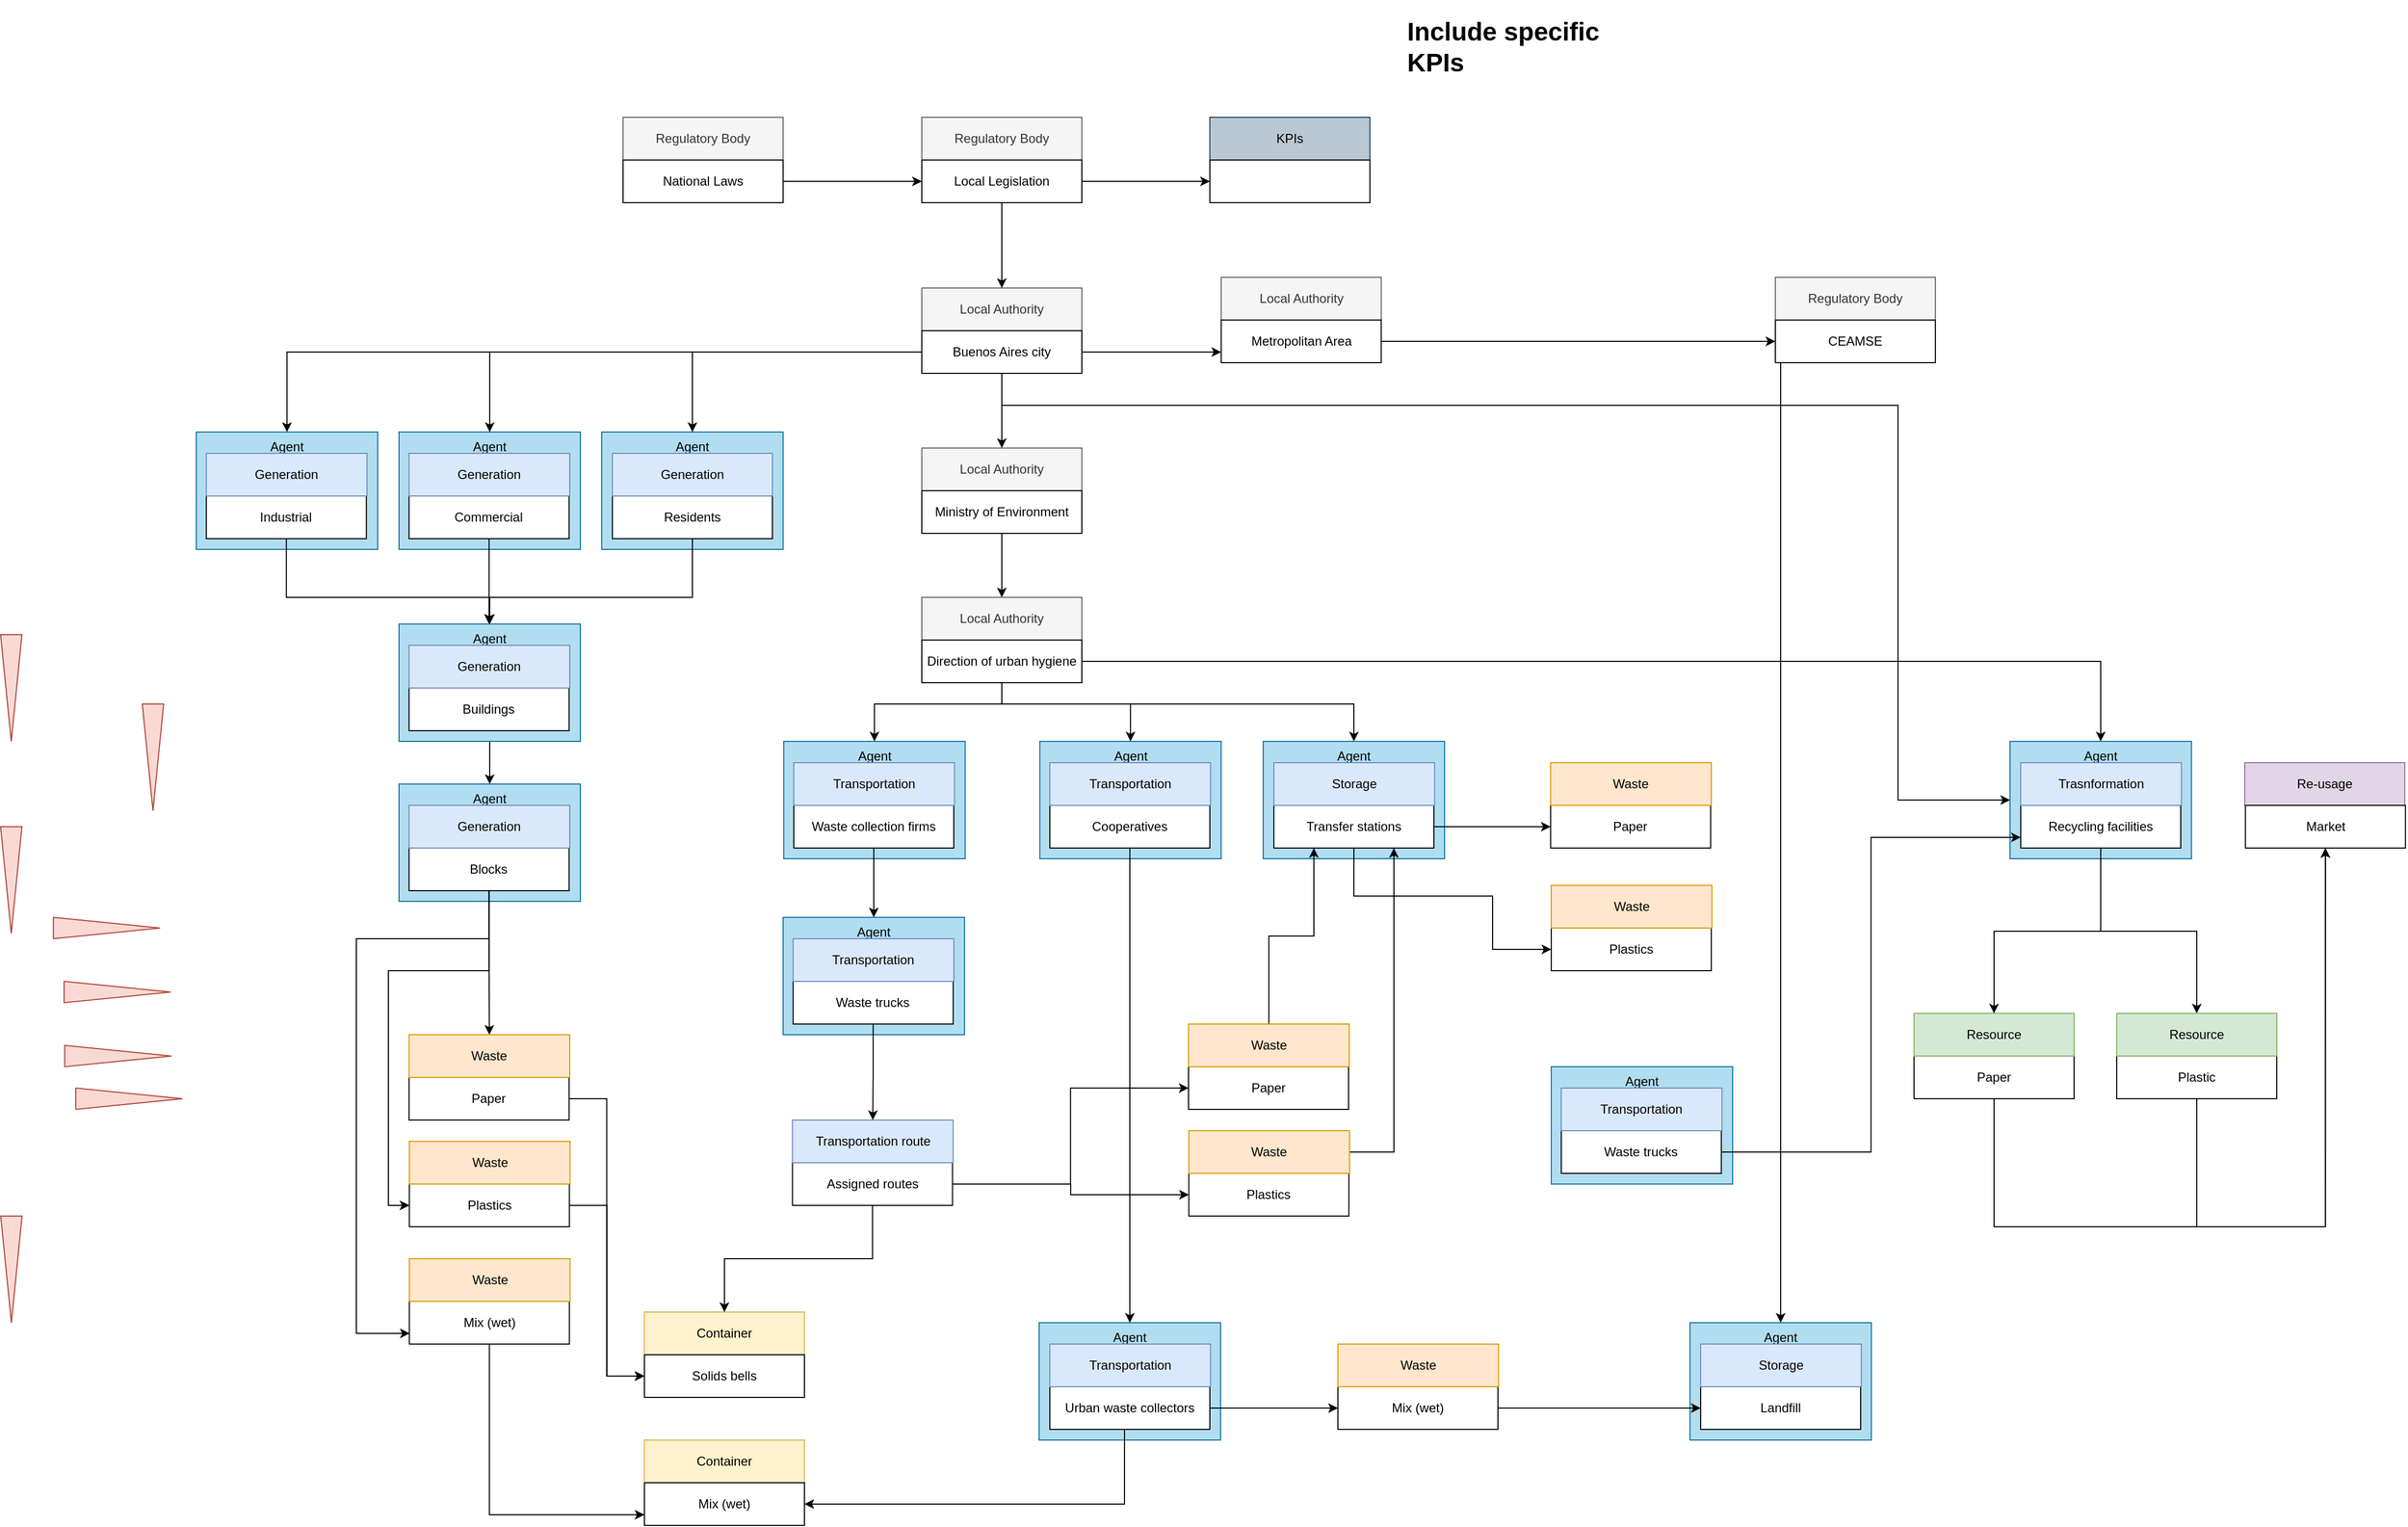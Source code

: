 <mxfile version="13.9.9" type="device"><diagram id="C5RBs43oDa-KdzZeNtuy" name="Urban Pickers"><mxGraphModel dx="4147" dy="2889" grid="1" gridSize="10" guides="1" tooltips="1" connect="1" arrows="1" fold="1" page="1" pageScale="1" pageWidth="827" pageHeight="1169" math="0" shadow="0"><root><mxCell id="WIyWlLk6GJQsqaUBKTNV-0"/><mxCell id="WIyWlLk6GJQsqaUBKTNV-1" parent="WIyWlLk6GJQsqaUBKTNV-0"/><mxCell id="i1EHmoG-9ypWkOmckX31-92" value="Agent" style="rounded=0;whiteSpace=wrap;html=1;fillColor=#b1ddf0;strokeColor=#10739e;verticalAlign=top;" parent="WIyWlLk6GJQsqaUBKTNV-1" vertex="1"><mxGeometry x="-90" y="-645" width="170" height="110" as="geometry"/></mxCell><mxCell id="i1EHmoG-9ypWkOmckX31-91" value="Agent" style="rounded=0;whiteSpace=wrap;html=1;fillColor=#b1ddf0;strokeColor=#10739e;verticalAlign=top;" parent="WIyWlLk6GJQsqaUBKTNV-1" vertex="1"><mxGeometry x="-280" y="-645" width="170" height="110" as="geometry"/></mxCell><mxCell id="i1EHmoG-9ypWkOmckX31-54" value="" style="group" parent="WIyWlLk6GJQsqaUBKTNV-1" vertex="1" connectable="0"><mxGeometry x="210" y="-940" width="160" height="80" as="geometry"/></mxCell><mxCell id="i1EHmoG-9ypWkOmckX31-49" value="Regulatory Body" style="rounded=0;whiteSpace=wrap;html=1;fillColor=#f5f5f5;strokeColor=#666666;fontColor=#333333;" parent="i1EHmoG-9ypWkOmckX31-54" vertex="1"><mxGeometry width="150" height="40" as="geometry"/></mxCell><mxCell id="i1EHmoG-9ypWkOmckX31-51" value="Local Legislation" style="rounded=0;whiteSpace=wrap;html=1;" parent="i1EHmoG-9ypWkOmckX31-54" vertex="1"><mxGeometry y="40" width="150" height="40" as="geometry"/></mxCell><mxCell id="i1EHmoG-9ypWkOmckX31-55" value="Local Authority" style="rounded=0;whiteSpace=wrap;html=1;fillColor=#f5f5f5;strokeColor=#666666;fontColor=#333333;" parent="WIyWlLk6GJQsqaUBKTNV-1" vertex="1"><mxGeometry x="210" y="-780" width="150" height="40" as="geometry"/></mxCell><mxCell id="i1EHmoG-9ypWkOmckX31-77" style="edgeStyle=orthogonalEdgeStyle;rounded=0;orthogonalLoop=1;jettySize=auto;html=1;entryX=0;entryY=0.75;entryDx=0;entryDy=0;" parent="WIyWlLk6GJQsqaUBKTNV-1" source="i1EHmoG-9ypWkOmckX31-56" target="i1EHmoG-9ypWkOmckX31-73" edge="1"><mxGeometry relative="1" as="geometry"/></mxCell><mxCell id="i1EHmoG-9ypWkOmckX31-79" style="edgeStyle=orthogonalEdgeStyle;rounded=0;orthogonalLoop=1;jettySize=auto;html=1;" parent="WIyWlLk6GJQsqaUBKTNV-1" source="i1EHmoG-9ypWkOmckX31-56" target="i1EHmoG-9ypWkOmckX31-68" edge="1"><mxGeometry relative="1" as="geometry"/></mxCell><mxCell id="i1EHmoG-9ypWkOmckX31-109" style="edgeStyle=orthogonalEdgeStyle;rounded=0;orthogonalLoop=1;jettySize=auto;html=1;entryX=0.5;entryY=0;entryDx=0;entryDy=0;" parent="WIyWlLk6GJQsqaUBKTNV-1" source="i1EHmoG-9ypWkOmckX31-56" target="i1EHmoG-9ypWkOmckX31-93" edge="1"><mxGeometry relative="1" as="geometry"/></mxCell><mxCell id="i1EHmoG-9ypWkOmckX31-110" style="edgeStyle=orthogonalEdgeStyle;rounded=0;orthogonalLoop=1;jettySize=auto;html=1;entryX=0.5;entryY=0;entryDx=0;entryDy=0;" parent="WIyWlLk6GJQsqaUBKTNV-1" source="i1EHmoG-9ypWkOmckX31-56" target="i1EHmoG-9ypWkOmckX31-91" edge="1"><mxGeometry relative="1" as="geometry"/></mxCell><mxCell id="i1EHmoG-9ypWkOmckX31-111" style="edgeStyle=orthogonalEdgeStyle;rounded=0;orthogonalLoop=1;jettySize=auto;html=1;entryX=0.5;entryY=0;entryDx=0;entryDy=0;" parent="WIyWlLk6GJQsqaUBKTNV-1" source="i1EHmoG-9ypWkOmckX31-56" target="i1EHmoG-9ypWkOmckX31-92" edge="1"><mxGeometry relative="1" as="geometry"/></mxCell><mxCell id="i1EHmoG-9ypWkOmckX31-236" style="edgeStyle=orthogonalEdgeStyle;rounded=0;orthogonalLoop=1;jettySize=auto;html=1;" parent="WIyWlLk6GJQsqaUBKTNV-1" source="i1EHmoG-9ypWkOmckX31-56" target="i1EHmoG-9ypWkOmckX31-170" edge="1"><mxGeometry relative="1" as="geometry"><Array as="points"><mxPoint x="285" y="-670"/><mxPoint x="1125" y="-670"/></Array></mxGeometry></mxCell><mxCell id="i1EHmoG-9ypWkOmckX31-56" value="Buenos Aires city" style="rounded=0;whiteSpace=wrap;html=1;" parent="WIyWlLk6GJQsqaUBKTNV-1" vertex="1"><mxGeometry x="210" y="-740" width="150" height="40" as="geometry"/></mxCell><mxCell id="i1EHmoG-9ypWkOmckX31-57" value="" style="group" parent="WIyWlLk6GJQsqaUBKTNV-1" vertex="1" connectable="0"><mxGeometry x="-70" y="-940" width="150" height="80" as="geometry"/></mxCell><mxCell id="i1EHmoG-9ypWkOmckX31-52" value="Regulatory Body" style="rounded=0;whiteSpace=wrap;html=1;fillColor=#f5f5f5;strokeColor=#666666;fontColor=#333333;" parent="i1EHmoG-9ypWkOmckX31-57" vertex="1"><mxGeometry width="150" height="40" as="geometry"/></mxCell><mxCell id="i1EHmoG-9ypWkOmckX31-53" value="National Laws" style="rounded=0;whiteSpace=wrap;html=1;" parent="i1EHmoG-9ypWkOmckX31-57" vertex="1"><mxGeometry y="40" width="150" height="40" as="geometry"/></mxCell><mxCell id="i1EHmoG-9ypWkOmckX31-59" value="KPIs" style="rounded=0;whiteSpace=wrap;html=1;fillColor=#bac8d3;strokeColor=#23445d;" parent="WIyWlLk6GJQsqaUBKTNV-1" vertex="1"><mxGeometry x="480" y="-940" width="150" height="40" as="geometry"/></mxCell><mxCell id="i1EHmoG-9ypWkOmckX31-60" value="" style="rounded=0;whiteSpace=wrap;html=1;" parent="WIyWlLk6GJQsqaUBKTNV-1" vertex="1"><mxGeometry x="480" y="-900" width="150" height="40" as="geometry"/></mxCell><mxCell id="i1EHmoG-9ypWkOmckX31-64" style="edgeStyle=orthogonalEdgeStyle;rounded=0;orthogonalLoop=1;jettySize=auto;html=1;" parent="WIyWlLk6GJQsqaUBKTNV-1" source="i1EHmoG-9ypWkOmckX31-53" target="i1EHmoG-9ypWkOmckX31-51" edge="1"><mxGeometry relative="1" as="geometry"/></mxCell><mxCell id="i1EHmoG-9ypWkOmckX31-66" style="edgeStyle=orthogonalEdgeStyle;rounded=0;orthogonalLoop=1;jettySize=auto;html=1;" parent="WIyWlLk6GJQsqaUBKTNV-1" source="i1EHmoG-9ypWkOmckX31-51" target="i1EHmoG-9ypWkOmckX31-60" edge="1"><mxGeometry relative="1" as="geometry"/></mxCell><mxCell id="i1EHmoG-9ypWkOmckX31-67" style="edgeStyle=orthogonalEdgeStyle;rounded=0;orthogonalLoop=1;jettySize=auto;html=1;" parent="WIyWlLk6GJQsqaUBKTNV-1" source="i1EHmoG-9ypWkOmckX31-51" target="i1EHmoG-9ypWkOmckX31-55" edge="1"><mxGeometry relative="1" as="geometry"/></mxCell><mxCell id="i1EHmoG-9ypWkOmckX31-68" value="Local Authority" style="rounded=0;whiteSpace=wrap;html=1;fillColor=#f5f5f5;strokeColor=#666666;fontColor=#333333;" parent="WIyWlLk6GJQsqaUBKTNV-1" vertex="1"><mxGeometry x="210" y="-630" width="150" height="40" as="geometry"/></mxCell><mxCell id="i1EHmoG-9ypWkOmckX31-80" style="edgeStyle=orthogonalEdgeStyle;rounded=0;orthogonalLoop=1;jettySize=auto;html=1;exitX=0.5;exitY=1;exitDx=0;exitDy=0;" parent="WIyWlLk6GJQsqaUBKTNV-1" source="i1EHmoG-9ypWkOmckX31-69" target="i1EHmoG-9ypWkOmckX31-70" edge="1"><mxGeometry relative="1" as="geometry"/></mxCell><mxCell id="i1EHmoG-9ypWkOmckX31-69" value="Ministry of Environment" style="rounded=0;whiteSpace=wrap;html=1;" parent="WIyWlLk6GJQsqaUBKTNV-1" vertex="1"><mxGeometry x="210" y="-590" width="150" height="40" as="geometry"/></mxCell><mxCell id="i1EHmoG-9ypWkOmckX31-70" value="Local Authority" style="rounded=0;whiteSpace=wrap;html=1;fillColor=#f5f5f5;strokeColor=#666666;fontColor=#333333;" parent="WIyWlLk6GJQsqaUBKTNV-1" vertex="1"><mxGeometry x="210" y="-490" width="150" height="40" as="geometry"/></mxCell><mxCell id="i1EHmoG-9ypWkOmckX31-118" style="edgeStyle=orthogonalEdgeStyle;rounded=0;orthogonalLoop=1;jettySize=auto;html=1;entryX=0.5;entryY=0;entryDx=0;entryDy=0;" parent="WIyWlLk6GJQsqaUBKTNV-1" source="i1EHmoG-9ypWkOmckX31-71" target="i1EHmoG-9ypWkOmckX31-112" edge="1"><mxGeometry relative="1" as="geometry"><Array as="points"><mxPoint x="285" y="-390"/><mxPoint x="406" y="-390"/></Array></mxGeometry></mxCell><mxCell id="i1EHmoG-9ypWkOmckX31-119" style="edgeStyle=orthogonalEdgeStyle;rounded=0;orthogonalLoop=1;jettySize=auto;html=1;entryX=0.5;entryY=0;entryDx=0;entryDy=0;" parent="WIyWlLk6GJQsqaUBKTNV-1" source="i1EHmoG-9ypWkOmckX31-71" target="i1EHmoG-9ypWkOmckX31-115" edge="1"><mxGeometry relative="1" as="geometry"><Array as="points"><mxPoint x="285" y="-390"/><mxPoint x="166" y="-390"/></Array></mxGeometry></mxCell><mxCell id="i1EHmoG-9ypWkOmckX31-169" style="edgeStyle=orthogonalEdgeStyle;rounded=0;orthogonalLoop=1;jettySize=auto;html=1;" parent="WIyWlLk6GJQsqaUBKTNV-1" source="i1EHmoG-9ypWkOmckX31-71" target="i1EHmoG-9ypWkOmckX31-166" edge="1"><mxGeometry relative="1" as="geometry"><Array as="points"><mxPoint x="285" y="-390"/><mxPoint x="615" y="-390"/></Array></mxGeometry></mxCell><mxCell id="i1EHmoG-9ypWkOmckX31-238" style="edgeStyle=orthogonalEdgeStyle;rounded=0;orthogonalLoop=1;jettySize=auto;html=1;" parent="WIyWlLk6GJQsqaUBKTNV-1" source="i1EHmoG-9ypWkOmckX31-71" target="i1EHmoG-9ypWkOmckX31-170" edge="1"><mxGeometry relative="1" as="geometry"/></mxCell><mxCell id="i1EHmoG-9ypWkOmckX31-71" value="Direction of urban hygiene" style="rounded=0;whiteSpace=wrap;html=1;" parent="WIyWlLk6GJQsqaUBKTNV-1" vertex="1"><mxGeometry x="210" y="-450" width="150" height="40" as="geometry"/></mxCell><mxCell id="i1EHmoG-9ypWkOmckX31-72" value="Local Authority" style="rounded=0;whiteSpace=wrap;html=1;fillColor=#f5f5f5;strokeColor=#666666;fontColor=#333333;" parent="WIyWlLk6GJQsqaUBKTNV-1" vertex="1"><mxGeometry x="490.62" y="-790" width="150" height="40" as="geometry"/></mxCell><mxCell id="i1EHmoG-9ypWkOmckX31-203" style="edgeStyle=orthogonalEdgeStyle;rounded=0;orthogonalLoop=1;jettySize=auto;html=1;entryX=0;entryY=0.5;entryDx=0;entryDy=0;" parent="WIyWlLk6GJQsqaUBKTNV-1" source="i1EHmoG-9ypWkOmckX31-73" target="i1EHmoG-9ypWkOmckX31-76" edge="1"><mxGeometry relative="1" as="geometry"/></mxCell><mxCell id="i1EHmoG-9ypWkOmckX31-73" value="Metropolitan Area" style="rounded=0;whiteSpace=wrap;html=1;" parent="WIyWlLk6GJQsqaUBKTNV-1" vertex="1"><mxGeometry x="490.62" y="-750" width="150" height="40" as="geometry"/></mxCell><mxCell id="i1EHmoG-9ypWkOmckX31-74" value="" style="group" parent="WIyWlLk6GJQsqaUBKTNV-1" vertex="1" connectable="0"><mxGeometry x="1010" y="-790" width="150" height="80" as="geometry"/></mxCell><mxCell id="i1EHmoG-9ypWkOmckX31-75" value="Regulatory Body" style="rounded=0;whiteSpace=wrap;html=1;fillColor=#f5f5f5;strokeColor=#666666;fontColor=#333333;" parent="i1EHmoG-9ypWkOmckX31-74" vertex="1"><mxGeometry width="150" height="40" as="geometry"/></mxCell><mxCell id="i1EHmoG-9ypWkOmckX31-76" value="CEAMSE" style="rounded=0;whiteSpace=wrap;html=1;" parent="i1EHmoG-9ypWkOmckX31-74" vertex="1"><mxGeometry y="40" width="150" height="40" as="geometry"/></mxCell><mxCell id="i1EHmoG-9ypWkOmckX31-140" style="edgeStyle=orthogonalEdgeStyle;rounded=0;orthogonalLoop=1;jettySize=auto;html=1;" parent="WIyWlLk6GJQsqaUBKTNV-1" source="i1EHmoG-9ypWkOmckX31-83" target="i1EHmoG-9ypWkOmckX31-96" edge="1"><mxGeometry relative="1" as="geometry"><Array as="points"><mxPoint x="-5" y="-490"/><mxPoint x="-195" y="-490"/></Array></mxGeometry></mxCell><mxCell id="i1EHmoG-9ypWkOmckX31-83" value="Residents" style="rounded=0;whiteSpace=wrap;html=1;" parent="WIyWlLk6GJQsqaUBKTNV-1" vertex="1"><mxGeometry x="-80" y="-585" width="150" height="40" as="geometry"/></mxCell><mxCell id="i1EHmoG-9ypWkOmckX31-82" value="Generation" style="rounded=0;whiteSpace=wrap;html=1;fillColor=#dae8fc;strokeColor=#6c8ebf;" parent="WIyWlLk6GJQsqaUBKTNV-1" vertex="1"><mxGeometry x="-80" y="-625" width="150" height="40" as="geometry"/></mxCell><mxCell id="i1EHmoG-9ypWkOmckX31-106" style="edgeStyle=orthogonalEdgeStyle;rounded=0;orthogonalLoop=1;jettySize=auto;html=1;" parent="WIyWlLk6GJQsqaUBKTNV-1" source="i1EHmoG-9ypWkOmckX31-89" edge="1"><mxGeometry relative="1" as="geometry"><mxPoint x="-195.62" y="-465" as="targetPoint"/></mxGeometry></mxCell><mxCell id="i1EHmoG-9ypWkOmckX31-89" value="Commercial" style="rounded=0;whiteSpace=wrap;html=1;" parent="WIyWlLk6GJQsqaUBKTNV-1" vertex="1"><mxGeometry x="-270.62" y="-585" width="150" height="40" as="geometry"/></mxCell><mxCell id="i1EHmoG-9ypWkOmckX31-90" value="Generation" style="rounded=0;whiteSpace=wrap;html=1;fillColor=#dae8fc;strokeColor=#6c8ebf;" parent="WIyWlLk6GJQsqaUBKTNV-1" vertex="1"><mxGeometry x="-270.62" y="-625" width="150.62" height="40" as="geometry"/></mxCell><mxCell id="i1EHmoG-9ypWkOmckX31-93" value="Agent" style="rounded=0;whiteSpace=wrap;html=1;fillColor=#b1ddf0;strokeColor=#10739e;verticalAlign=top;" parent="WIyWlLk6GJQsqaUBKTNV-1" vertex="1"><mxGeometry x="-470" y="-645" width="170" height="110" as="geometry"/></mxCell><mxCell id="i1EHmoG-9ypWkOmckX31-102" style="edgeStyle=orthogonalEdgeStyle;rounded=0;orthogonalLoop=1;jettySize=auto;html=1;entryX=0.5;entryY=0;entryDx=0;entryDy=0;" parent="WIyWlLk6GJQsqaUBKTNV-1" source="i1EHmoG-9ypWkOmckX31-94" target="i1EHmoG-9ypWkOmckX31-96" edge="1"><mxGeometry relative="1" as="geometry"><Array as="points"><mxPoint x="-386" y="-490"/><mxPoint x="-195" y="-490"/></Array></mxGeometry></mxCell><mxCell id="i1EHmoG-9ypWkOmckX31-94" value="Industrial" style="rounded=0;whiteSpace=wrap;html=1;" parent="WIyWlLk6GJQsqaUBKTNV-1" vertex="1"><mxGeometry x="-460.62" y="-585" width="150" height="40" as="geometry"/></mxCell><mxCell id="i1EHmoG-9ypWkOmckX31-95" value="Generation" style="rounded=0;whiteSpace=wrap;html=1;fillColor=#dae8fc;strokeColor=#6c8ebf;" parent="WIyWlLk6GJQsqaUBKTNV-1" vertex="1"><mxGeometry x="-460.62" y="-625" width="150.62" height="40" as="geometry"/></mxCell><mxCell id="i1EHmoG-9ypWkOmckX31-142" style="edgeStyle=orthogonalEdgeStyle;rounded=0;orthogonalLoop=1;jettySize=auto;html=1;exitX=0.5;exitY=1;exitDx=0;exitDy=0;entryX=0.5;entryY=0;entryDx=0;entryDy=0;" parent="WIyWlLk6GJQsqaUBKTNV-1" source="i1EHmoG-9ypWkOmckX31-96" target="i1EHmoG-9ypWkOmckX31-99" edge="1"><mxGeometry relative="1" as="geometry"/></mxCell><mxCell id="i1EHmoG-9ypWkOmckX31-96" value="Agent" style="rounded=0;whiteSpace=wrap;html=1;fillColor=#b1ddf0;strokeColor=#10739e;verticalAlign=top;" parent="WIyWlLk6GJQsqaUBKTNV-1" vertex="1"><mxGeometry x="-280" y="-465" width="170" height="110" as="geometry"/></mxCell><mxCell id="i1EHmoG-9ypWkOmckX31-97" value="Buildings" style="rounded=0;whiteSpace=wrap;html=1;" parent="WIyWlLk6GJQsqaUBKTNV-1" vertex="1"><mxGeometry x="-270.62" y="-405" width="150" height="40" as="geometry"/></mxCell><mxCell id="i1EHmoG-9ypWkOmckX31-98" value="Generation" style="rounded=0;whiteSpace=wrap;html=1;fillColor=#dae8fc;strokeColor=#6c8ebf;" parent="WIyWlLk6GJQsqaUBKTNV-1" vertex="1"><mxGeometry x="-270.62" y="-445" width="150.62" height="40" as="geometry"/></mxCell><mxCell id="i1EHmoG-9ypWkOmckX31-99" value="Agent" style="rounded=0;whiteSpace=wrap;html=1;fillColor=#b1ddf0;strokeColor=#10739e;verticalAlign=top;" parent="WIyWlLk6GJQsqaUBKTNV-1" vertex="1"><mxGeometry x="-280" y="-315" width="170" height="110" as="geometry"/></mxCell><mxCell id="NNmicZK73zAmZ2LH2pjh-3" style="edgeStyle=orthogonalEdgeStyle;rounded=0;orthogonalLoop=1;jettySize=auto;html=1;entryX=0.5;entryY=0;entryDx=0;entryDy=0;" parent="WIyWlLk6GJQsqaUBKTNV-1" source="i1EHmoG-9ypWkOmckX31-100" target="i1EHmoG-9ypWkOmckX31-123" edge="1"><mxGeometry relative="1" as="geometry"/></mxCell><mxCell id="NNmicZK73zAmZ2LH2pjh-4" style="edgeStyle=orthogonalEdgeStyle;rounded=0;orthogonalLoop=1;jettySize=auto;html=1;entryX=0;entryY=0.5;entryDx=0;entryDy=0;" parent="WIyWlLk6GJQsqaUBKTNV-1" source="i1EHmoG-9ypWkOmckX31-100" target="i1EHmoG-9ypWkOmckX31-124" edge="1"><mxGeometry relative="1" as="geometry"><Array as="points"><mxPoint x="-195" y="-140"/><mxPoint x="-290" y="-140"/><mxPoint x="-290" y="80"/></Array></mxGeometry></mxCell><mxCell id="NNmicZK73zAmZ2LH2pjh-5" style="edgeStyle=orthogonalEdgeStyle;rounded=0;orthogonalLoop=1;jettySize=auto;html=1;entryX=0;entryY=0.25;entryDx=0;entryDy=0;" parent="WIyWlLk6GJQsqaUBKTNV-1" source="i1EHmoG-9ypWkOmckX31-100" target="i1EHmoG-9ypWkOmckX31-250" edge="1"><mxGeometry relative="1" as="geometry"><mxPoint x="-320" y="150" as="targetPoint"/><Array as="points"><mxPoint x="-195" y="-170"/><mxPoint x="-320" y="-170"/><mxPoint x="-320" y="200"/></Array></mxGeometry></mxCell><mxCell id="i1EHmoG-9ypWkOmckX31-100" value="Blocks" style="rounded=0;whiteSpace=wrap;html=1;" parent="WIyWlLk6GJQsqaUBKTNV-1" vertex="1"><mxGeometry x="-270.62" y="-255" width="150" height="40" as="geometry"/></mxCell><mxCell id="i1EHmoG-9ypWkOmckX31-101" value="Generation" style="rounded=0;whiteSpace=wrap;html=1;fillColor=#dae8fc;strokeColor=#6c8ebf;" parent="WIyWlLk6GJQsqaUBKTNV-1" vertex="1"><mxGeometry x="-270.62" y="-295" width="150.62" height="40" as="geometry"/></mxCell><mxCell id="i1EHmoG-9ypWkOmckX31-112" value="Agent" style="rounded=0;whiteSpace=wrap;html=1;fillColor=#b1ddf0;strokeColor=#10739e;verticalAlign=top;" parent="WIyWlLk6GJQsqaUBKTNV-1" vertex="1"><mxGeometry x="320.62" y="-355" width="170" height="110" as="geometry"/></mxCell><mxCell id="i1EHmoG-9ypWkOmckX31-144" style="edgeStyle=orthogonalEdgeStyle;rounded=0;orthogonalLoop=1;jettySize=auto;html=1;exitX=0.5;exitY=1;exitDx=0;exitDy=0;" parent="WIyWlLk6GJQsqaUBKTNV-1" source="i1EHmoG-9ypWkOmckX31-113" target="i1EHmoG-9ypWkOmckX31-133" edge="1"><mxGeometry relative="1" as="geometry"><mxPoint x="404.977" y="-200" as="targetPoint"/></mxGeometry></mxCell><mxCell id="i1EHmoG-9ypWkOmckX31-113" value="Cooperatives" style="rounded=0;whiteSpace=wrap;html=1;" parent="WIyWlLk6GJQsqaUBKTNV-1" vertex="1"><mxGeometry x="330" y="-295" width="150" height="40" as="geometry"/></mxCell><mxCell id="i1EHmoG-9ypWkOmckX31-114" value="Transportation" style="rounded=0;whiteSpace=wrap;html=1;fillColor=#dae8fc;strokeColor=#6c8ebf;" parent="WIyWlLk6GJQsqaUBKTNV-1" vertex="1"><mxGeometry x="330" y="-335" width="150.62" height="40" as="geometry"/></mxCell><mxCell id="i1EHmoG-9ypWkOmckX31-115" value="Agent" style="rounded=0;whiteSpace=wrap;html=1;fillColor=#b1ddf0;strokeColor=#10739e;verticalAlign=top;" parent="WIyWlLk6GJQsqaUBKTNV-1" vertex="1"><mxGeometry x="80.62" y="-355" width="170" height="110" as="geometry"/></mxCell><mxCell id="i1EHmoG-9ypWkOmckX31-161" style="edgeStyle=orthogonalEdgeStyle;rounded=0;orthogonalLoop=1;jettySize=auto;html=1;exitX=0.5;exitY=1;exitDx=0;exitDy=0;" parent="WIyWlLk6GJQsqaUBKTNV-1" source="i1EHmoG-9ypWkOmckX31-116" target="i1EHmoG-9ypWkOmckX31-157" edge="1"><mxGeometry relative="1" as="geometry"/></mxCell><mxCell id="i1EHmoG-9ypWkOmckX31-116" value="Waste collection firms" style="rounded=0;whiteSpace=wrap;html=1;" parent="WIyWlLk6GJQsqaUBKTNV-1" vertex="1"><mxGeometry x="90" y="-295" width="150" height="40" as="geometry"/></mxCell><mxCell id="i1EHmoG-9ypWkOmckX31-117" value="Transportation" style="rounded=0;whiteSpace=wrap;html=1;fillColor=#dae8fc;strokeColor=#6c8ebf;" parent="WIyWlLk6GJQsqaUBKTNV-1" vertex="1"><mxGeometry x="90" y="-335" width="150.62" height="40" as="geometry"/></mxCell><mxCell id="NNmicZK73zAmZ2LH2pjh-9" style="edgeStyle=orthogonalEdgeStyle;rounded=0;orthogonalLoop=1;jettySize=auto;html=1;entryX=0;entryY=0.5;entryDx=0;entryDy=0;" parent="WIyWlLk6GJQsqaUBKTNV-1" source="i1EHmoG-9ypWkOmckX31-122" target="i1EHmoG-9ypWkOmckX31-147" edge="1"><mxGeometry relative="1" as="geometry"/></mxCell><mxCell id="i1EHmoG-9ypWkOmckX31-122" value="Paper" style="rounded=0;whiteSpace=wrap;html=1;" parent="WIyWlLk6GJQsqaUBKTNV-1" vertex="1"><mxGeometry x="-270.62" y="-40" width="150" height="40" as="geometry"/></mxCell><mxCell id="i1EHmoG-9ypWkOmckX31-123" value="Waste" style="rounded=0;whiteSpace=wrap;html=1;fillColor=#ffe6cc;strokeColor=#d79b00;" parent="WIyWlLk6GJQsqaUBKTNV-1" vertex="1"><mxGeometry x="-270.62" y="-80" width="150.62" height="40" as="geometry"/></mxCell><mxCell id="NNmicZK73zAmZ2LH2pjh-8" style="edgeStyle=orthogonalEdgeStyle;rounded=0;orthogonalLoop=1;jettySize=auto;html=1;exitX=1;exitY=0.5;exitDx=0;exitDy=0;entryX=0;entryY=0.5;entryDx=0;entryDy=0;" parent="WIyWlLk6GJQsqaUBKTNV-1" source="i1EHmoG-9ypWkOmckX31-124" target="i1EHmoG-9ypWkOmckX31-147" edge="1"><mxGeometry relative="1" as="geometry"/></mxCell><mxCell id="i1EHmoG-9ypWkOmckX31-124" value="Plastics" style="rounded=0;whiteSpace=wrap;html=1;" parent="WIyWlLk6GJQsqaUBKTNV-1" vertex="1"><mxGeometry x="-270.31" y="60" width="150" height="40" as="geometry"/></mxCell><mxCell id="i1EHmoG-9ypWkOmckX31-125" value="Waste" style="rounded=0;whiteSpace=wrap;html=1;fillColor=#ffe6cc;strokeColor=#d79b00;" parent="WIyWlLk6GJQsqaUBKTNV-1" vertex="1"><mxGeometry x="-270.31" y="20" width="150.62" height="40" as="geometry"/></mxCell><mxCell id="NNmicZK73zAmZ2LH2pjh-7" style="edgeStyle=orthogonalEdgeStyle;rounded=0;orthogonalLoop=1;jettySize=auto;html=1;entryX=0;entryY=0.75;entryDx=0;entryDy=0;" parent="WIyWlLk6GJQsqaUBKTNV-1" source="i1EHmoG-9ypWkOmckX31-126" target="i1EHmoG-9ypWkOmckX31-145" edge="1"><mxGeometry relative="1" as="geometry"><Array as="points"><mxPoint x="-195" y="370"/></Array></mxGeometry></mxCell><mxCell id="i1EHmoG-9ypWkOmckX31-126" value="Mix (wet)" style="rounded=0;whiteSpace=wrap;html=1;" parent="WIyWlLk6GJQsqaUBKTNV-1" vertex="1"><mxGeometry x="-270.31" y="170" width="150" height="40" as="geometry"/></mxCell><mxCell id="i1EHmoG-9ypWkOmckX31-127" value="Waste" style="rounded=0;whiteSpace=wrap;html=1;fillColor=#ffe6cc;strokeColor=#d79b00;" parent="WIyWlLk6GJQsqaUBKTNV-1" vertex="1"><mxGeometry x="-270.31" y="130" width="150.62" height="40" as="geometry"/></mxCell><mxCell id="i1EHmoG-9ypWkOmckX31-132" value="Container" style="rounded=0;whiteSpace=wrap;html=1;fillColor=#fff2cc;strokeColor=#d6b656;" parent="WIyWlLk6GJQsqaUBKTNV-1" vertex="1"><mxGeometry x="-50.0" y="300" width="150" height="40" as="geometry"/></mxCell><mxCell id="i1EHmoG-9ypWkOmckX31-133" value="Agent" style="rounded=0;whiteSpace=wrap;html=1;fillColor=#b1ddf0;strokeColor=#10739e;verticalAlign=top;" parent="WIyWlLk6GJQsqaUBKTNV-1" vertex="1"><mxGeometry x="320" y="190" width="170" height="110" as="geometry"/></mxCell><mxCell id="NNmicZK73zAmZ2LH2pjh-11" style="edgeStyle=orthogonalEdgeStyle;rounded=0;orthogonalLoop=1;jettySize=auto;html=1;entryX=1;entryY=0.5;entryDx=0;entryDy=0;" parent="WIyWlLk6GJQsqaUBKTNV-1" source="i1EHmoG-9ypWkOmckX31-134" target="i1EHmoG-9ypWkOmckX31-145" edge="1"><mxGeometry relative="1" as="geometry"><Array as="points"><mxPoint x="400" y="360"/></Array></mxGeometry></mxCell><mxCell id="UeCUTcolYRtVmGxmVMCE-0" style="edgeStyle=orthogonalEdgeStyle;rounded=0;orthogonalLoop=1;jettySize=auto;html=1;entryX=0;entryY=0.5;entryDx=0;entryDy=0;" parent="WIyWlLk6GJQsqaUBKTNV-1" source="i1EHmoG-9ypWkOmckX31-134" target="lZfQXA6yxFPkveGGs3ZU-1" edge="1"><mxGeometry relative="1" as="geometry"/></mxCell><mxCell id="i1EHmoG-9ypWkOmckX31-134" value="Urban waste collectors" style="rounded=0;whiteSpace=wrap;html=1;" parent="WIyWlLk6GJQsqaUBKTNV-1" vertex="1"><mxGeometry x="330" y="250" width="150" height="40" as="geometry"/></mxCell><mxCell id="i1EHmoG-9ypWkOmckX31-135" value="Transportation" style="rounded=0;whiteSpace=wrap;html=1;fillColor=#dae8fc;strokeColor=#6c8ebf;" parent="WIyWlLk6GJQsqaUBKTNV-1" vertex="1"><mxGeometry x="330" y="210" width="150.62" height="40" as="geometry"/></mxCell><mxCell id="i1EHmoG-9ypWkOmckX31-145" value="Mix (wet)" style="rounded=0;whiteSpace=wrap;html=1;" parent="WIyWlLk6GJQsqaUBKTNV-1" vertex="1"><mxGeometry x="-50.0" y="340" width="150" height="40" as="geometry"/></mxCell><mxCell id="i1EHmoG-9ypWkOmckX31-146" value="Container" style="rounded=0;whiteSpace=wrap;html=1;fillColor=#fff2cc;strokeColor=#d6b656;" parent="WIyWlLk6GJQsqaUBKTNV-1" vertex="1"><mxGeometry x="-50" y="180" width="150" height="40" as="geometry"/></mxCell><mxCell id="i1EHmoG-9ypWkOmckX31-147" value="Solids bells" style="rounded=0;whiteSpace=wrap;html=1;" parent="WIyWlLk6GJQsqaUBKTNV-1" vertex="1"><mxGeometry x="-50" y="220" width="150" height="40" as="geometry"/></mxCell><mxCell id="i1EHmoG-9ypWkOmckX31-157" value="Agent" style="rounded=0;whiteSpace=wrap;html=1;fillColor=#b1ddf0;strokeColor=#10739e;verticalAlign=top;" parent="WIyWlLk6GJQsqaUBKTNV-1" vertex="1"><mxGeometry x="80" y="-190" width="170" height="110" as="geometry"/></mxCell><mxCell id="NNmicZK73zAmZ2LH2pjh-2" style="edgeStyle=orthogonalEdgeStyle;rounded=0;orthogonalLoop=1;jettySize=auto;html=1;entryX=0.5;entryY=0;entryDx=0;entryDy=0;" parent="WIyWlLk6GJQsqaUBKTNV-1" source="i1EHmoG-9ypWkOmckX31-158" target="i1EHmoG-9ypWkOmckX31-215" edge="1"><mxGeometry relative="1" as="geometry"/></mxCell><mxCell id="i1EHmoG-9ypWkOmckX31-158" value="Waste trucks" style="rounded=0;whiteSpace=wrap;html=1;" parent="WIyWlLk6GJQsqaUBKTNV-1" vertex="1"><mxGeometry x="89.38" y="-130" width="150" height="40" as="geometry"/></mxCell><mxCell id="i1EHmoG-9ypWkOmckX31-159" value="Transportation" style="rounded=0;whiteSpace=wrap;html=1;fillColor=#dae8fc;strokeColor=#6c8ebf;" parent="WIyWlLk6GJQsqaUBKTNV-1" vertex="1"><mxGeometry x="89.38" y="-170" width="150.62" height="40" as="geometry"/></mxCell><mxCell id="i1EHmoG-9ypWkOmckX31-166" value="Agent" style="rounded=0;whiteSpace=wrap;html=1;fillColor=#b1ddf0;strokeColor=#10739e;verticalAlign=top;" parent="WIyWlLk6GJQsqaUBKTNV-1" vertex="1"><mxGeometry x="530" y="-355" width="170" height="110" as="geometry"/></mxCell><mxCell id="UeCUTcolYRtVmGxmVMCE-25" style="edgeStyle=orthogonalEdgeStyle;rounded=0;orthogonalLoop=1;jettySize=auto;html=1;" parent="WIyWlLk6GJQsqaUBKTNV-1" source="i1EHmoG-9ypWkOmckX31-167" target="UeCUTcolYRtVmGxmVMCE-11" edge="1"><mxGeometry relative="1" as="geometry"/></mxCell><mxCell id="UeCUTcolYRtVmGxmVMCE-26" style="edgeStyle=orthogonalEdgeStyle;rounded=0;orthogonalLoop=1;jettySize=auto;html=1;entryX=0;entryY=0.5;entryDx=0;entryDy=0;" parent="WIyWlLk6GJQsqaUBKTNV-1" source="i1EHmoG-9ypWkOmckX31-167" target="UeCUTcolYRtVmGxmVMCE-13" edge="1"><mxGeometry relative="1" as="geometry"><Array as="points"><mxPoint x="615" y="-210"/><mxPoint x="745" y="-210"/><mxPoint x="745" y="-160"/></Array></mxGeometry></mxCell><mxCell id="i1EHmoG-9ypWkOmckX31-167" value="Transfer stations" style="rounded=0;whiteSpace=wrap;html=1;" parent="WIyWlLk6GJQsqaUBKTNV-1" vertex="1"><mxGeometry x="540" y="-295" width="150" height="40" as="geometry"/></mxCell><mxCell id="i1EHmoG-9ypWkOmckX31-168" value="Storage" style="rounded=0;whiteSpace=wrap;html=1;fillColor=#dae8fc;strokeColor=#6c8ebf;" parent="WIyWlLk6GJQsqaUBKTNV-1" vertex="1"><mxGeometry x="540" y="-335" width="150.62" height="40" as="geometry"/></mxCell><mxCell id="i1EHmoG-9ypWkOmckX31-170" value="Agent" style="rounded=0;whiteSpace=wrap;html=1;fillColor=#b1ddf0;strokeColor=#10739e;verticalAlign=top;" parent="WIyWlLk6GJQsqaUBKTNV-1" vertex="1"><mxGeometry x="1230" y="-355" width="170" height="110" as="geometry"/></mxCell><mxCell id="i1EHmoG-9ypWkOmckX31-204" style="edgeStyle=orthogonalEdgeStyle;rounded=0;orthogonalLoop=1;jettySize=auto;html=1;" parent="WIyWlLk6GJQsqaUBKTNV-1" source="i1EHmoG-9ypWkOmckX31-171" target="i1EHmoG-9ypWkOmckX31-188" edge="1"><mxGeometry relative="1" as="geometry"><Array as="points"><mxPoint x="1315" y="-177"/><mxPoint x="1215" y="-177"/></Array></mxGeometry></mxCell><mxCell id="i1EHmoG-9ypWkOmckX31-205" style="edgeStyle=orthogonalEdgeStyle;rounded=0;orthogonalLoop=1;jettySize=auto;html=1;" parent="WIyWlLk6GJQsqaUBKTNV-1" source="i1EHmoG-9ypWkOmckX31-171" target="i1EHmoG-9ypWkOmckX31-190" edge="1"><mxGeometry relative="1" as="geometry"><Array as="points"><mxPoint x="1315" y="-177"/><mxPoint x="1405" y="-177"/></Array></mxGeometry></mxCell><mxCell id="i1EHmoG-9ypWkOmckX31-171" value="Recycling facilities" style="rounded=0;whiteSpace=wrap;html=1;" parent="WIyWlLk6GJQsqaUBKTNV-1" vertex="1"><mxGeometry x="1240" y="-295" width="150" height="40" as="geometry"/></mxCell><mxCell id="i1EHmoG-9ypWkOmckX31-172" value="Trasnformation" style="rounded=0;whiteSpace=wrap;html=1;fillColor=#dae8fc;strokeColor=#6c8ebf;" parent="WIyWlLk6GJQsqaUBKTNV-1" vertex="1"><mxGeometry x="1240" y="-335" width="150.62" height="40" as="geometry"/></mxCell><mxCell id="i1EHmoG-9ypWkOmckX31-182" value="Agent" style="rounded=0;whiteSpace=wrap;html=1;fillColor=#b1ddf0;strokeColor=#10739e;verticalAlign=top;" parent="WIyWlLk6GJQsqaUBKTNV-1" vertex="1"><mxGeometry x="930" y="190" width="170" height="110" as="geometry"/></mxCell><mxCell id="i1EHmoG-9ypWkOmckX31-183" value="Landfill" style="rounded=0;whiteSpace=wrap;html=1;" parent="WIyWlLk6GJQsqaUBKTNV-1" vertex="1"><mxGeometry x="940" y="250" width="150" height="40" as="geometry"/></mxCell><mxCell id="i1EHmoG-9ypWkOmckX31-184" value="Storage" style="rounded=0;whiteSpace=wrap;html=1;fillColor=#dae8fc;strokeColor=#6c8ebf;" parent="WIyWlLk6GJQsqaUBKTNV-1" vertex="1"><mxGeometry x="940" y="210" width="150.62" height="40" as="geometry"/></mxCell><mxCell id="i1EHmoG-9ypWkOmckX31-185" style="edgeStyle=orthogonalEdgeStyle;rounded=0;orthogonalLoop=1;jettySize=auto;html=1;entryX=0.5;entryY=0;entryDx=0;entryDy=0;" parent="WIyWlLk6GJQsqaUBKTNV-1" source="i1EHmoG-9ypWkOmckX31-76" target="i1EHmoG-9ypWkOmckX31-182" edge="1"><mxGeometry relative="1" as="geometry"><Array as="points"><mxPoint x="1015" y="-430"/><mxPoint x="1015" y="-430"/></Array></mxGeometry></mxCell><mxCell id="i1EHmoG-9ypWkOmckX31-239" style="edgeStyle=orthogonalEdgeStyle;rounded=0;orthogonalLoop=1;jettySize=auto;html=1;exitX=0.5;exitY=1;exitDx=0;exitDy=0;entryX=0.5;entryY=1;entryDx=0;entryDy=0;" parent="WIyWlLk6GJQsqaUBKTNV-1" source="i1EHmoG-9ypWkOmckX31-187" target="i1EHmoG-9ypWkOmckX31-192" edge="1"><mxGeometry relative="1" as="geometry"><Array as="points"><mxPoint x="1215" y="100"/><mxPoint x="1526" y="100"/></Array></mxGeometry></mxCell><mxCell id="i1EHmoG-9ypWkOmckX31-187" value="Paper" style="rounded=0;whiteSpace=wrap;html=1;" parent="WIyWlLk6GJQsqaUBKTNV-1" vertex="1"><mxGeometry x="1140" y="-60" width="150" height="40" as="geometry"/></mxCell><mxCell id="i1EHmoG-9ypWkOmckX31-188" value="Resource" style="rounded=0;whiteSpace=wrap;html=1;fillColor=#d5e8d4;strokeColor=#82b366;" parent="WIyWlLk6GJQsqaUBKTNV-1" vertex="1"><mxGeometry x="1140" y="-100" width="150" height="40" as="geometry"/></mxCell><mxCell id="i1EHmoG-9ypWkOmckX31-240" style="edgeStyle=orthogonalEdgeStyle;rounded=0;orthogonalLoop=1;jettySize=auto;html=1;entryX=0.5;entryY=1;entryDx=0;entryDy=0;" parent="WIyWlLk6GJQsqaUBKTNV-1" source="i1EHmoG-9ypWkOmckX31-189" target="i1EHmoG-9ypWkOmckX31-192" edge="1"><mxGeometry relative="1" as="geometry"><Array as="points"><mxPoint x="1405" y="100"/><mxPoint x="1526" y="100"/></Array></mxGeometry></mxCell><mxCell id="i1EHmoG-9ypWkOmckX31-189" value="Plastic" style="rounded=0;whiteSpace=wrap;html=1;" parent="WIyWlLk6GJQsqaUBKTNV-1" vertex="1"><mxGeometry x="1330" y="-60" width="150" height="40" as="geometry"/></mxCell><mxCell id="i1EHmoG-9ypWkOmckX31-190" value="Resource" style="rounded=0;whiteSpace=wrap;html=1;fillColor=#d5e8d4;strokeColor=#82b366;" parent="WIyWlLk6GJQsqaUBKTNV-1" vertex="1"><mxGeometry x="1330" y="-100" width="150" height="40" as="geometry"/></mxCell><mxCell id="i1EHmoG-9ypWkOmckX31-191" value="Re-usage" style="rounded=0;whiteSpace=wrap;html=1;fillColor=#e1d5e7;strokeColor=#9673a6;" parent="WIyWlLk6GJQsqaUBKTNV-1" vertex="1"><mxGeometry x="1450" y="-335" width="150" height="40" as="geometry"/></mxCell><mxCell id="i1EHmoG-9ypWkOmckX31-192" value="Market" style="rounded=0;whiteSpace=wrap;html=1;" parent="WIyWlLk6GJQsqaUBKTNV-1" vertex="1"><mxGeometry x="1450.62" y="-295" width="150" height="40" as="geometry"/></mxCell><mxCell id="NNmicZK73zAmZ2LH2pjh-10" style="edgeStyle=orthogonalEdgeStyle;rounded=0;orthogonalLoop=1;jettySize=auto;html=1;entryX=0.5;entryY=0;entryDx=0;entryDy=0;" parent="WIyWlLk6GJQsqaUBKTNV-1" source="i1EHmoG-9ypWkOmckX31-214" target="i1EHmoG-9ypWkOmckX31-146" edge="1"><mxGeometry relative="1" as="geometry"/></mxCell><mxCell id="UeCUTcolYRtVmGxmVMCE-6" style="edgeStyle=orthogonalEdgeStyle;rounded=0;orthogonalLoop=1;jettySize=auto;html=1;entryX=0;entryY=0.5;entryDx=0;entryDy=0;" parent="WIyWlLk6GJQsqaUBKTNV-1" source="i1EHmoG-9ypWkOmckX31-214" target="UeCUTcolYRtVmGxmVMCE-2" edge="1"><mxGeometry relative="1" as="geometry"/></mxCell><mxCell id="UeCUTcolYRtVmGxmVMCE-7" style="edgeStyle=orthogonalEdgeStyle;rounded=0;orthogonalLoop=1;jettySize=auto;html=1;entryX=0;entryY=0.5;entryDx=0;entryDy=0;" parent="WIyWlLk6GJQsqaUBKTNV-1" source="i1EHmoG-9ypWkOmckX31-214" target="UeCUTcolYRtVmGxmVMCE-4" edge="1"><mxGeometry relative="1" as="geometry"/></mxCell><mxCell id="i1EHmoG-9ypWkOmckX31-214" value="Assigned routes" style="rounded=0;whiteSpace=wrap;html=1;" parent="WIyWlLk6GJQsqaUBKTNV-1" vertex="1"><mxGeometry x="88.76" y="40" width="150" height="40" as="geometry"/></mxCell><mxCell id="i1EHmoG-9ypWkOmckX31-215" value="Transportation route" style="rounded=0;whiteSpace=wrap;html=1;fillColor=#dae8fc;strokeColor=#6c8ebf;" parent="WIyWlLk6GJQsqaUBKTNV-1" vertex="1"><mxGeometry x="88.76" width="150.62" height="40" as="geometry"/></mxCell><mxCell id="i1EHmoG-9ypWkOmckX31-242" value="" style="triangle;whiteSpace=wrap;html=1;fillColor=#fad9d5;strokeColor=#ae4132;" parent="WIyWlLk6GJQsqaUBKTNV-1" vertex="1"><mxGeometry x="-582.95" y="-30" width="100" height="20" as="geometry"/></mxCell><mxCell id="i1EHmoG-9ypWkOmckX31-245" value="" style="triangle;whiteSpace=wrap;html=1;fillColor=#fad9d5;strokeColor=#ae4132;" parent="WIyWlLk6GJQsqaUBKTNV-1" vertex="1"><mxGeometry x="-603.95" y="-190" width="100" height="20" as="geometry"/></mxCell><mxCell id="i1EHmoG-9ypWkOmckX31-247" value="" style="triangle;whiteSpace=wrap;html=1;fillColor=#fad9d5;strokeColor=#ae4132;rotation=90;" parent="WIyWlLk6GJQsqaUBKTNV-1" vertex="1"><mxGeometry x="-693.33" y="130" width="100" height="20" as="geometry"/></mxCell><mxCell id="i1EHmoG-9ypWkOmckX31-248" value="" style="triangle;whiteSpace=wrap;html=1;fillColor=#fad9d5;strokeColor=#ae4132;" parent="WIyWlLk6GJQsqaUBKTNV-1" vertex="1"><mxGeometry x="-593.33" y="-70" width="100" height="20" as="geometry"/></mxCell><mxCell id="i1EHmoG-9ypWkOmckX31-249" value="" style="triangle;whiteSpace=wrap;html=1;fillColor=#fad9d5;strokeColor=#ae4132;rotation=90;" parent="WIyWlLk6GJQsqaUBKTNV-1" vertex="1"><mxGeometry x="-693.45" y="-415" width="100" height="20" as="geometry"/></mxCell><mxCell id="i1EHmoG-9ypWkOmckX31-250" value="" style="triangle;whiteSpace=wrap;html=1;fillColor=#fad9d5;strokeColor=#ae4132;rotation=90;" parent="WIyWlLk6GJQsqaUBKTNV-1" vertex="1"><mxGeometry x="-320" y="200" width="100" as="geometry"/></mxCell><mxCell id="i1EHmoG-9ypWkOmckX31-252" value="" style="triangle;whiteSpace=wrap;html=1;fillColor=#fad9d5;strokeColor=#ae4132;rotation=90;" parent="WIyWlLk6GJQsqaUBKTNV-1" vertex="1"><mxGeometry x="-560.62" y="-350" width="100" height="20" as="geometry"/></mxCell><mxCell id="i1EHmoG-9ypWkOmckX31-253" value="" style="triangle;whiteSpace=wrap;html=1;fillColor=#fad9d5;strokeColor=#ae4132;rotation=90;" parent="WIyWlLk6GJQsqaUBKTNV-1" vertex="1"><mxGeometry x="-693.45" y="-235" width="100" height="20" as="geometry"/></mxCell><mxCell id="lZfQXA6yxFPkveGGs3ZU-0" value="&lt;h1&gt;Include specific KPIs&lt;/h1&gt;" style="text;html=1;strokeColor=none;fillColor=none;spacing=5;spacingTop=-20;whiteSpace=wrap;overflow=hidden;rounded=0;" parent="WIyWlLk6GJQsqaUBKTNV-1" vertex="1"><mxGeometry x="660" y="-1040" width="190" height="120" as="geometry"/></mxCell><mxCell id="UeCUTcolYRtVmGxmVMCE-1" style="edgeStyle=orthogonalEdgeStyle;rounded=0;orthogonalLoop=1;jettySize=auto;html=1;entryX=0;entryY=0.5;entryDx=0;entryDy=0;" parent="WIyWlLk6GJQsqaUBKTNV-1" source="lZfQXA6yxFPkveGGs3ZU-1" target="i1EHmoG-9ypWkOmckX31-183" edge="1"><mxGeometry relative="1" as="geometry"/></mxCell><mxCell id="lZfQXA6yxFPkveGGs3ZU-1" value="Mix (wet)" style="rounded=0;whiteSpace=wrap;html=1;" parent="WIyWlLk6GJQsqaUBKTNV-1" vertex="1"><mxGeometry x="600" y="250" width="150" height="40" as="geometry"/></mxCell><mxCell id="lZfQXA6yxFPkveGGs3ZU-2" value="Waste" style="rounded=0;whiteSpace=wrap;html=1;fillColor=#ffe6cc;strokeColor=#d79b00;" parent="WIyWlLk6GJQsqaUBKTNV-1" vertex="1"><mxGeometry x="600" y="210" width="150.62" height="40" as="geometry"/></mxCell><mxCell id="lZfQXA6yxFPkveGGs3ZU-3" value="" style="triangle;whiteSpace=wrap;html=1;fillColor=#fad9d5;strokeColor=#ae4132;" parent="WIyWlLk6GJQsqaUBKTNV-1" vertex="1"><mxGeometry x="-593.95" y="-130" width="100" height="20" as="geometry"/></mxCell><mxCell id="UeCUTcolYRtVmGxmVMCE-2" value="Paper" style="rounded=0;whiteSpace=wrap;html=1;" parent="WIyWlLk6GJQsqaUBKTNV-1" vertex="1"><mxGeometry x="460" y="-50" width="150" height="40" as="geometry"/></mxCell><mxCell id="UeCUTcolYRtVmGxmVMCE-8" style="edgeStyle=orthogonalEdgeStyle;rounded=0;orthogonalLoop=1;jettySize=auto;html=1;entryX=0.25;entryY=1;entryDx=0;entryDy=0;" parent="WIyWlLk6GJQsqaUBKTNV-1" source="UeCUTcolYRtVmGxmVMCE-3" target="i1EHmoG-9ypWkOmckX31-167" edge="1"><mxGeometry relative="1" as="geometry"/></mxCell><mxCell id="UeCUTcolYRtVmGxmVMCE-3" value="Waste" style="rounded=0;whiteSpace=wrap;html=1;fillColor=#ffe6cc;strokeColor=#d79b00;" parent="WIyWlLk6GJQsqaUBKTNV-1" vertex="1"><mxGeometry x="460" y="-90" width="150.62" height="40" as="geometry"/></mxCell><mxCell id="UeCUTcolYRtVmGxmVMCE-4" value="Plastics" style="rounded=0;whiteSpace=wrap;html=1;" parent="WIyWlLk6GJQsqaUBKTNV-1" vertex="1"><mxGeometry x="460.31" y="50" width="150" height="40" as="geometry"/></mxCell><mxCell id="UeCUTcolYRtVmGxmVMCE-10" style="edgeStyle=orthogonalEdgeStyle;rounded=0;orthogonalLoop=1;jettySize=auto;html=1;entryX=0.75;entryY=1;entryDx=0;entryDy=0;" parent="WIyWlLk6GJQsqaUBKTNV-1" source="UeCUTcolYRtVmGxmVMCE-5" target="i1EHmoG-9ypWkOmckX31-167" edge="1"><mxGeometry relative="1" as="geometry"><Array as="points"><mxPoint x="653" y="30"/></Array></mxGeometry></mxCell><mxCell id="UeCUTcolYRtVmGxmVMCE-5" value="Waste" style="rounded=0;whiteSpace=wrap;html=1;fillColor=#ffe6cc;strokeColor=#d79b00;" parent="WIyWlLk6GJQsqaUBKTNV-1" vertex="1"><mxGeometry x="460.31" y="10" width="150.62" height="40" as="geometry"/></mxCell><mxCell id="UeCUTcolYRtVmGxmVMCE-11" value="Paper" style="rounded=0;whiteSpace=wrap;html=1;" parent="WIyWlLk6GJQsqaUBKTNV-1" vertex="1"><mxGeometry x="799.38" y="-295" width="150" height="40" as="geometry"/></mxCell><mxCell id="UeCUTcolYRtVmGxmVMCE-12" value="Waste" style="rounded=0;whiteSpace=wrap;html=1;fillColor=#ffe6cc;strokeColor=#d79b00;" parent="WIyWlLk6GJQsqaUBKTNV-1" vertex="1"><mxGeometry x="799.38" y="-335" width="150.62" height="40" as="geometry"/></mxCell><mxCell id="UeCUTcolYRtVmGxmVMCE-13" value="Plastics" style="rounded=0;whiteSpace=wrap;html=1;" parent="WIyWlLk6GJQsqaUBKTNV-1" vertex="1"><mxGeometry x="800" y="-180" width="150" height="40" as="geometry"/></mxCell><mxCell id="UeCUTcolYRtVmGxmVMCE-14" value="Waste" style="rounded=0;whiteSpace=wrap;html=1;fillColor=#ffe6cc;strokeColor=#d79b00;" parent="WIyWlLk6GJQsqaUBKTNV-1" vertex="1"><mxGeometry x="800" y="-220" width="150.62" height="40" as="geometry"/></mxCell><mxCell id="UeCUTcolYRtVmGxmVMCE-18" value="Agent" style="rounded=0;whiteSpace=wrap;html=1;fillColor=#b1ddf0;strokeColor=#10739e;verticalAlign=top;" parent="WIyWlLk6GJQsqaUBKTNV-1" vertex="1"><mxGeometry x="800" y="-50" width="170" height="110" as="geometry"/></mxCell><mxCell id="UeCUTcolYRtVmGxmVMCE-24" style="edgeStyle=orthogonalEdgeStyle;rounded=0;orthogonalLoop=1;jettySize=auto;html=1;entryX=0;entryY=0.75;entryDx=0;entryDy=0;" parent="WIyWlLk6GJQsqaUBKTNV-1" source="UeCUTcolYRtVmGxmVMCE-19" target="i1EHmoG-9ypWkOmckX31-171" edge="1"><mxGeometry relative="1" as="geometry"/></mxCell><mxCell id="UeCUTcolYRtVmGxmVMCE-19" value="Waste trucks" style="rounded=0;whiteSpace=wrap;html=1;" parent="WIyWlLk6GJQsqaUBKTNV-1" vertex="1"><mxGeometry x="809.38" y="10" width="150" height="40" as="geometry"/></mxCell><mxCell id="UeCUTcolYRtVmGxmVMCE-20" value="Transportation" style="rounded=0;whiteSpace=wrap;html=1;fillColor=#dae8fc;strokeColor=#6c8ebf;" parent="WIyWlLk6GJQsqaUBKTNV-1" vertex="1"><mxGeometry x="809.38" y="-30" width="150.62" height="40" as="geometry"/></mxCell></root></mxGraphModel></diagram></mxfile>